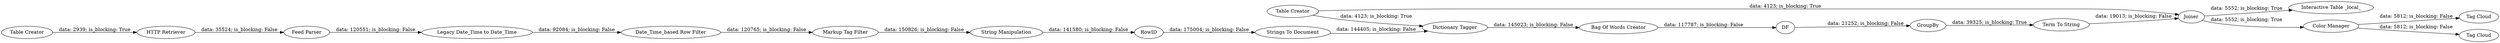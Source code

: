 digraph {
	"-8648650463681846943_265" [label="Legacy Date_Time to Date_Time"]
	"-8648650463681846943_18" [label="Bag Of Words Creator"]
	"-8648650463681846943_16" [label="Interactive Table _local_"]
	"-8648650463681846943_263" [label="Date_Time_based Row Filter"]
	"-8648650463681846943_2" [label="HTTP Retriever"]
	"-8648650463681846943_4" [label="Table Creator"]
	"-8648650463681846943_49" [label=GroupBy]
	"-8648650463681846943_7" [label="Markup Tag Filter"]
	"-8648650463681846943_58" [label="Tag Cloud"]
	"-8648650463681846943_27" [label="Color Manager"]
	"-8648650463681846943_12" [label=RowID]
	"-8648650463681846943_3" [label="Feed Parser"]
	"-8648650463681846943_45" [label="Term To String"]
	"-8648650463681846943_266" [label="Table Creator"]
	"-8648650463681846943_39" [label="Tag Cloud"]
	"-8648650463681846943_21" [label="String Manipulation"]
	"-8648650463681846943_17" [label="Strings To Document"]
	"-8648650463681846943_42" [label="Dictionary Tagger"]
	"-8648650463681846943_48" [label=DF]
	"-8648650463681846943_44" [label=Joiner]
	"-8648650463681846943_27" -> "-8648650463681846943_58" [label="data: 5812; is_blocking: False"]
	"-8648650463681846943_27" -> "-8648650463681846943_39" [label="data: 5812; is_blocking: False"]
	"-8648650463681846943_44" -> "-8648650463681846943_16" [label="data: 5552; is_blocking: True"]
	"-8648650463681846943_4" -> "-8648650463681846943_42" [label="data: 4123; is_blocking: True"]
	"-8648650463681846943_7" -> "-8648650463681846943_21" [label="data: 150826; is_blocking: False"]
	"-8648650463681846943_3" -> "-8648650463681846943_265" [label="data: 120551; is_blocking: False"]
	"-8648650463681846943_45" -> "-8648650463681846943_44" [label="data: 19013; is_blocking: False"]
	"-8648650463681846943_266" -> "-8648650463681846943_2" [label="data: 2939; is_blocking: True"]
	"-8648650463681846943_18" -> "-8648650463681846943_48" [label="data: 117787; is_blocking: False"]
	"-8648650463681846943_21" -> "-8648650463681846943_12" [label="data: 141580; is_blocking: False"]
	"-8648650463681846943_263" -> "-8648650463681846943_7" [label="data: 120765; is_blocking: False"]
	"-8648650463681846943_48" -> "-8648650463681846943_49" [label="data: 21252; is_blocking: False"]
	"-8648650463681846943_17" -> "-8648650463681846943_42" [label="data: 144405; is_blocking: False"]
	"-8648650463681846943_265" -> "-8648650463681846943_263" [label="data: 92084; is_blocking: False"]
	"-8648650463681846943_44" -> "-8648650463681846943_27" [label="data: 5552; is_blocking: True"]
	"-8648650463681846943_2" -> "-8648650463681846943_3" [label="data: 35524; is_blocking: False"]
	"-8648650463681846943_42" -> "-8648650463681846943_18" [label="data: 145023; is_blocking: False"]
	"-8648650463681846943_12" -> "-8648650463681846943_17" [label="data: 175004; is_blocking: False"]
	"-8648650463681846943_49" -> "-8648650463681846943_45" [label="data: 39325; is_blocking: True"]
	"-8648650463681846943_4" -> "-8648650463681846943_44" [label="data: 4123; is_blocking: True"]
	rankdir=LR
}
